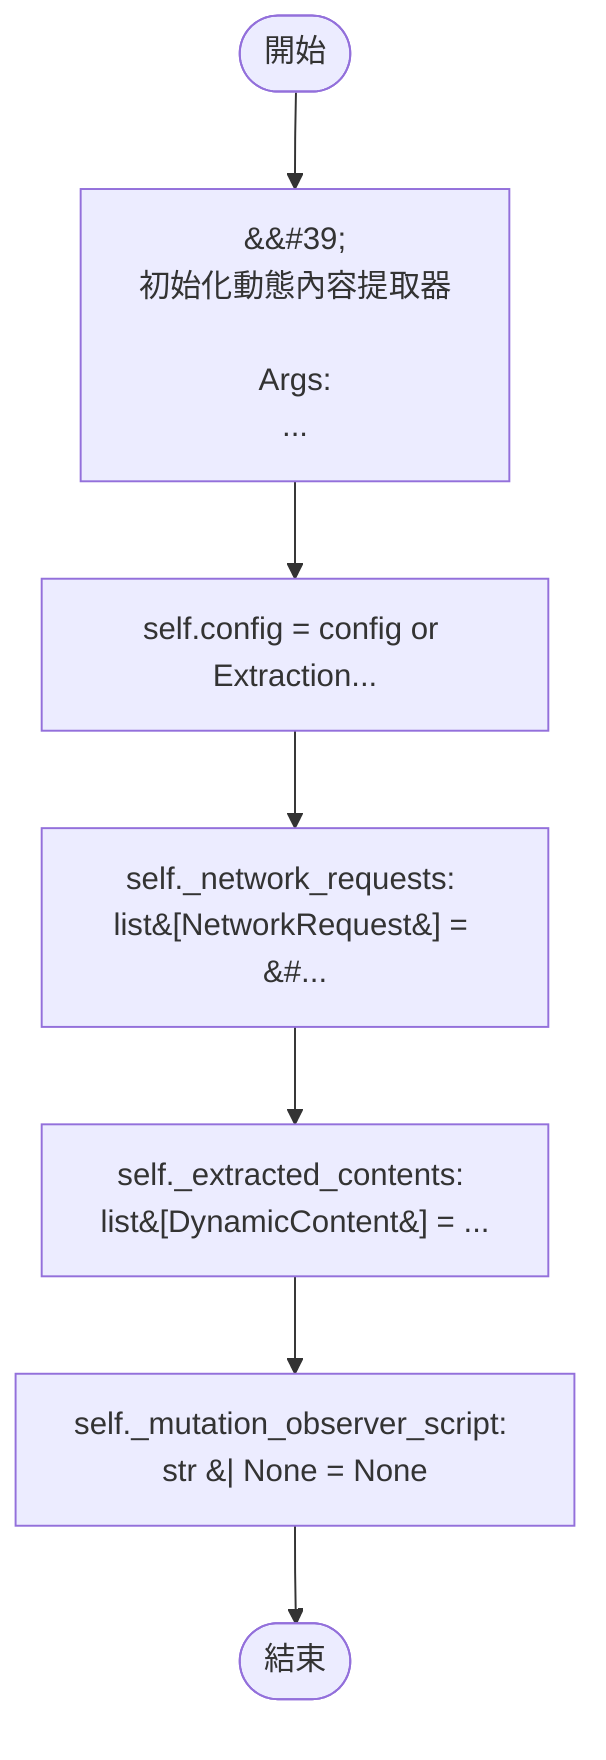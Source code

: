 flowchart TB
    n1([開始])
    n2([結束])
    n3[&amp;&#35;39;\n        初始化動態內容提取器\n\n        Args:\n     ...]
    n4[self.config = config or Extraction...]
    n5[self._network_requests: list&#91;NetworkRequest&#93; = &#...]
    n6[self._extracted_contents: list&#91;DynamicContent&#93; = ...]
    n7[self._mutation_observer_script: str &#124; None = None]
    n1 --> n3
    n3 --> n4
    n4 --> n5
    n5 --> n6
    n6 --> n7
    n7 --> n2